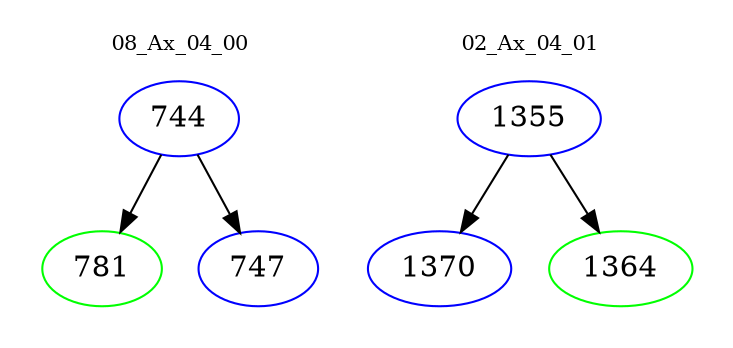 digraph{
subgraph cluster_0 {
color = white
label = "08_Ax_04_00";
fontsize=10;
T0_744 [label="744", color="blue"]
T0_744 -> T0_781 [color="black"]
T0_781 [label="781", color="green"]
T0_744 -> T0_747 [color="black"]
T0_747 [label="747", color="blue"]
}
subgraph cluster_1 {
color = white
label = "02_Ax_04_01";
fontsize=10;
T1_1355 [label="1355", color="blue"]
T1_1355 -> T1_1370 [color="black"]
T1_1370 [label="1370", color="blue"]
T1_1355 -> T1_1364 [color="black"]
T1_1364 [label="1364", color="green"]
}
}
